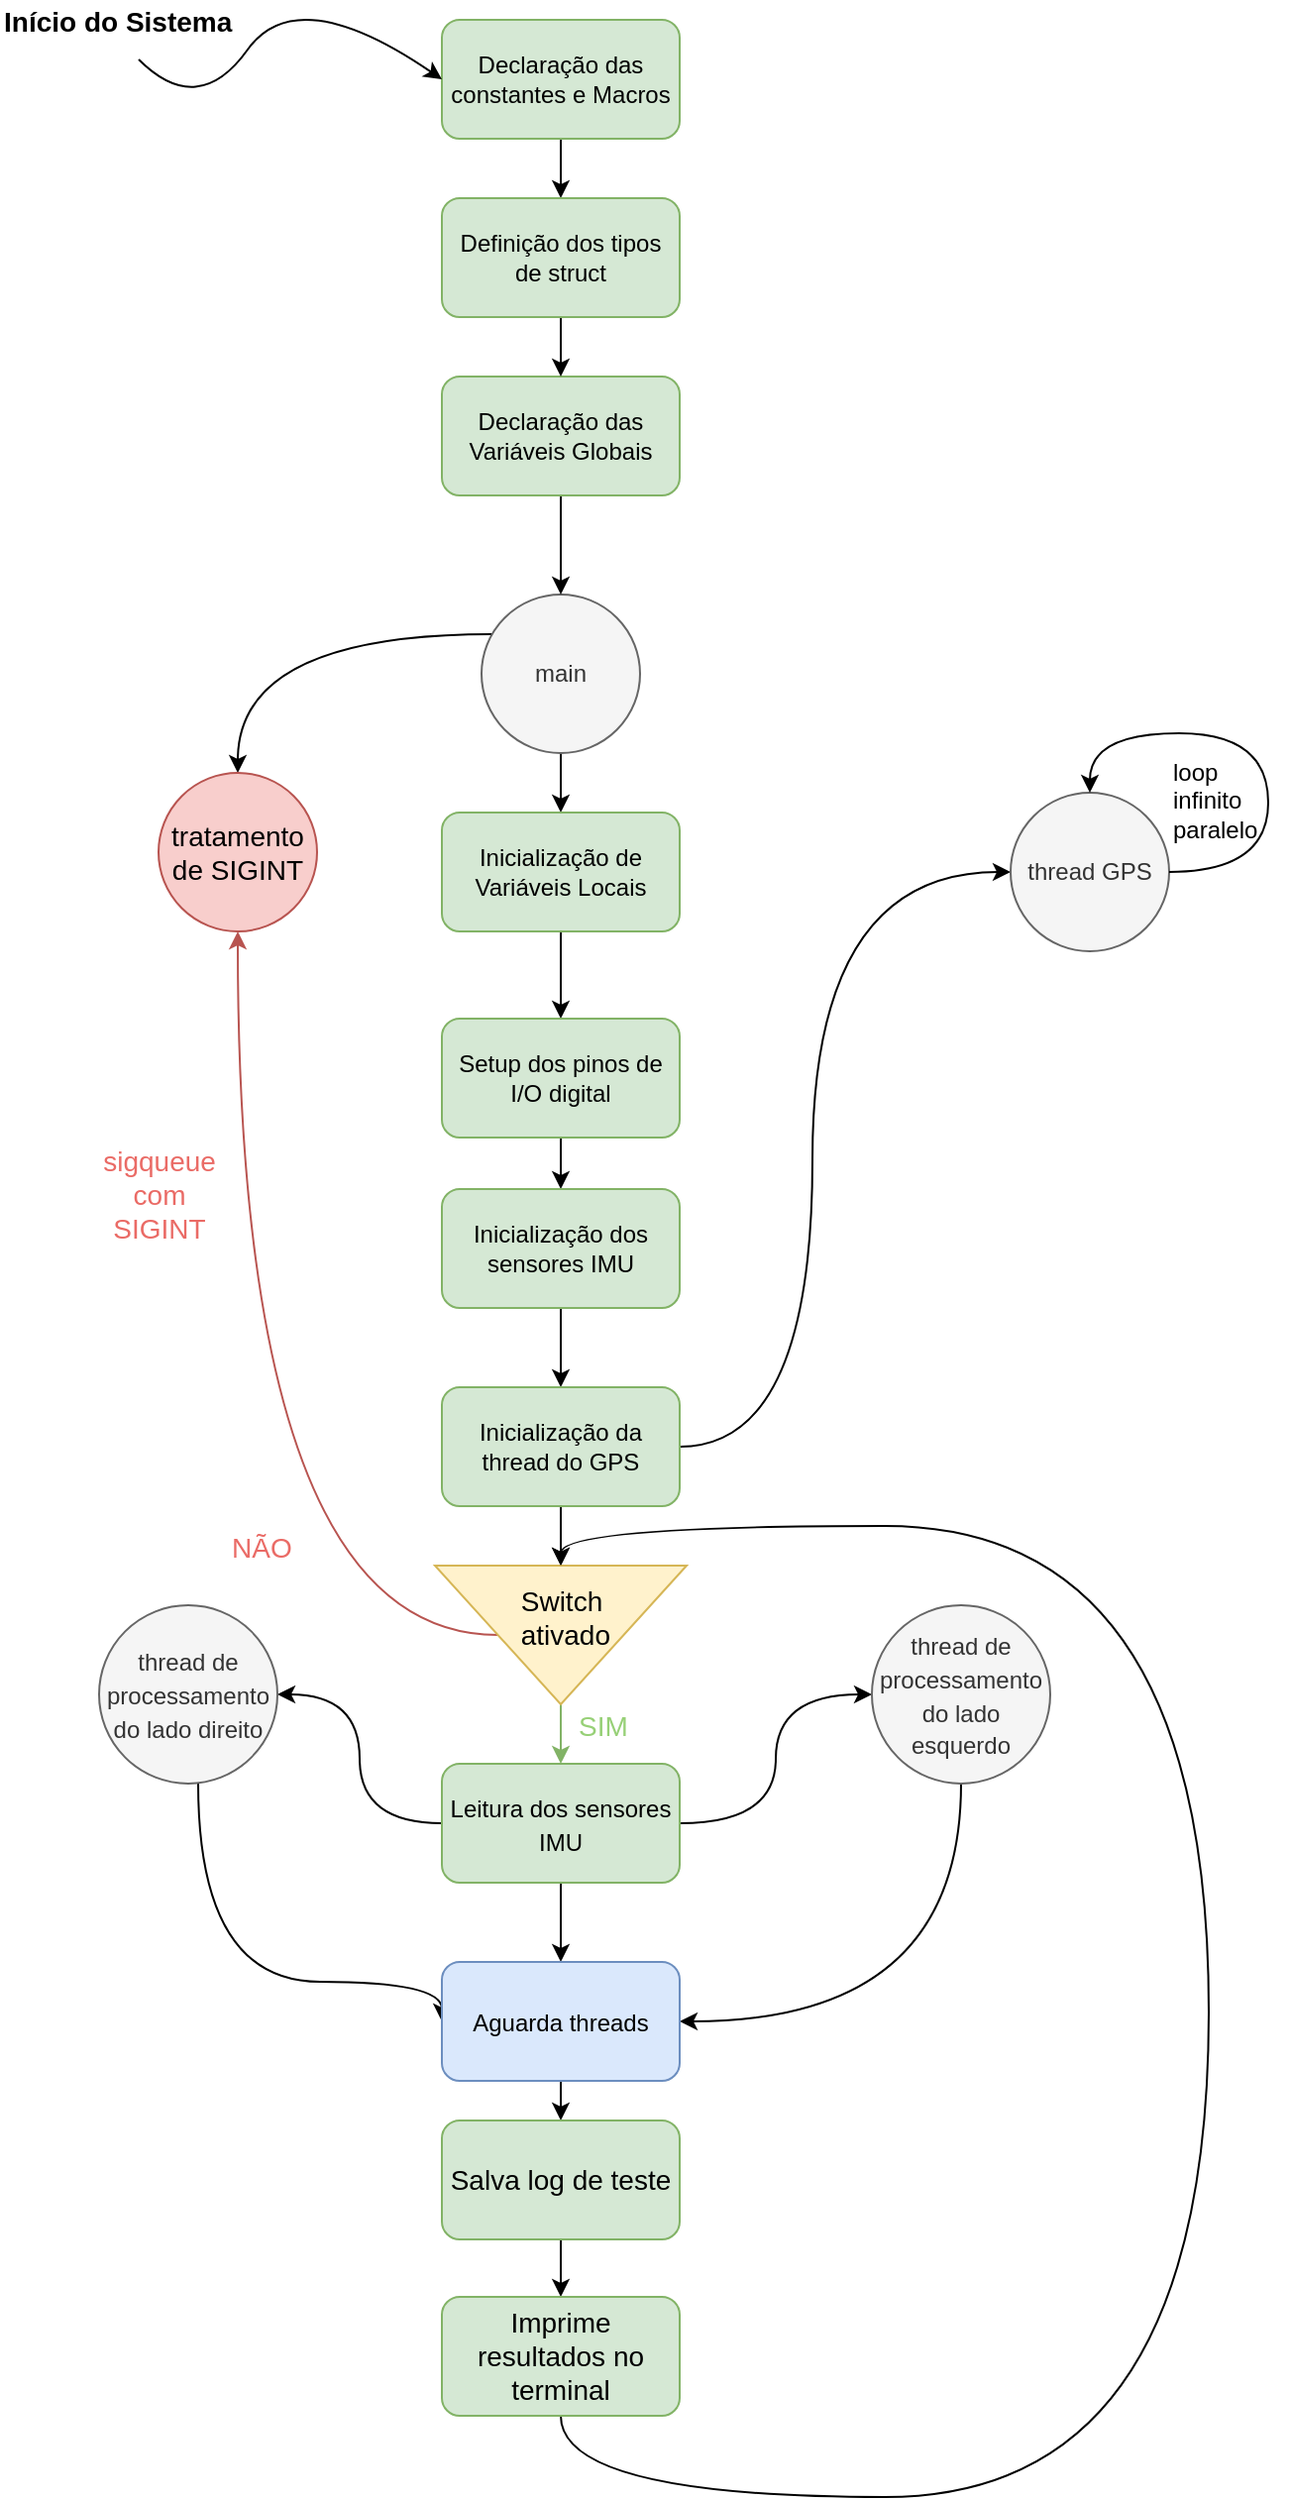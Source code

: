 <mxfile type="device" version="10.9.4"><diagram id="JsWr3HclpcTaTpQGIi6u" name="Page-1"><mxGraphModel grid="1" dx="868" dy="522" gridSize="10" guides="1" tooltips="1" connect="1" arrows="1" fold="1" page="1" pageScale="1" pageWidth="827" pageHeight="1169" math="0" shadow="0"><root><mxCell id="0"/><mxCell id="1" parent="0"/><mxCell id="GKowNauehSHw6RDtVbc1-11" value="" parent="1" style="edgeStyle=orthogonalEdgeStyle;rounded=0;orthogonalLoop=1;jettySize=auto;html=1;" edge="1" source="GKowNauehSHw6RDtVbc1-2" target="GKowNauehSHw6RDtVbc1-9"><mxGeometry as="geometry" relative="1"/></mxCell><mxCell id="GKowNauehSHw6RDtVbc1-48" parent="1" style="edgeStyle=orthogonalEdgeStyle;curved=1;orthogonalLoop=1;jettySize=auto;html=1;entryX=0.5;entryY=0;entryDx=0;entryDy=0;fontSize=14;" edge="1" source="GKowNauehSHw6RDtVbc1-2" target="GKowNauehSHw6RDtVbc1-47"><mxGeometry as="geometry" relative="1"><Array as="points"><mxPoint x="250" y="330"/></Array></mxGeometry></mxCell><mxCell id="GKowNauehSHw6RDtVbc1-2" value="main" parent="1" style="ellipse;whiteSpace=wrap;html=1;aspect=fixed;fillColor=#f5f5f5;strokeColor=#666666;fontColor=#333333;" vertex="1"><mxGeometry as="geometry" x="373" y="310" width="80" height="80"/></mxCell><mxCell id="GKowNauehSHw6RDtVbc1-6" value="" parent="1" style="edgeStyle=orthogonalEdgeStyle;rounded=0;orthogonalLoop=1;jettySize=auto;html=1;" edge="1" source="GKowNauehSHw6RDtVbc1-3" target="GKowNauehSHw6RDtVbc1-2"><mxGeometry as="geometry" relative="1"/></mxCell><mxCell id="GKowNauehSHw6RDtVbc1-3" value="Declaração das Variáveis Globais" parent="1" style="rounded=1;whiteSpace=wrap;html=1;fillColor=#d5e8d4;strokeColor=#82b366;" vertex="1"><mxGeometry as="geometry" x="353" y="200" width="120" height="60"/></mxCell><mxCell id="GKowNauehSHw6RDtVbc1-8" value="" parent="1" style="edgeStyle=orthogonalEdgeStyle;rounded=0;orthogonalLoop=1;jettySize=auto;html=1;" edge="1" source="GKowNauehSHw6RDtVbc1-4" target="GKowNauehSHw6RDtVbc1-5"><mxGeometry as="geometry" relative="1"/></mxCell><mxCell id="GKowNauehSHw6RDtVbc1-4" value="Declaração das constantes e Macros" parent="1" style="rounded=1;whiteSpace=wrap;html=1;fillColor=#d5e8d4;strokeColor=#82b366;" vertex="1"><mxGeometry as="geometry" x="353" y="20" width="120" height="60"/></mxCell><mxCell id="GKowNauehSHw6RDtVbc1-7" value="" parent="1" style="edgeStyle=orthogonalEdgeStyle;rounded=0;orthogonalLoop=1;jettySize=auto;html=1;" edge="1" source="GKowNauehSHw6RDtVbc1-5" target="GKowNauehSHw6RDtVbc1-3"><mxGeometry as="geometry" relative="1"/></mxCell><mxCell id="GKowNauehSHw6RDtVbc1-5" value="Definição dos tipos de struct" parent="1" style="rounded=1;whiteSpace=wrap;html=1;fillColor=#d5e8d4;strokeColor=#82b366;" vertex="1"><mxGeometry as="geometry" x="353" y="110" width="120" height="60"/></mxCell><mxCell id="GKowNauehSHw6RDtVbc1-13" value="" parent="1" style="edgeStyle=orthogonalEdgeStyle;rounded=0;orthogonalLoop=1;jettySize=auto;html=1;" edge="1" source="GKowNauehSHw6RDtVbc1-9" target="GKowNauehSHw6RDtVbc1-12"><mxGeometry as="geometry" relative="1"/></mxCell><mxCell id="GKowNauehSHw6RDtVbc1-9" value="Inicialização de Variáveis Locais" parent="1" style="rounded=1;whiteSpace=wrap;html=1;fillColor=#d5e8d4;strokeColor=#82b366;" vertex="1"><mxGeometry as="geometry" x="353" y="420" width="120" height="60"/></mxCell><mxCell id="GKowNauehSHw6RDtVbc1-15" value="" parent="1" style="edgeStyle=orthogonalEdgeStyle;rounded=0;orthogonalLoop=1;jettySize=auto;html=1;" edge="1" source="GKowNauehSHw6RDtVbc1-12" target="GKowNauehSHw6RDtVbc1-14"><mxGeometry as="geometry" relative="1"/></mxCell><mxCell id="GKowNauehSHw6RDtVbc1-12" value="Setup dos pinos de I/O digital" parent="1" style="rounded=1;whiteSpace=wrap;html=1;fillColor=#d5e8d4;strokeColor=#82b366;" vertex="1"><mxGeometry as="geometry" x="353" y="524" width="120" height="60"/></mxCell><mxCell id="GKowNauehSHw6RDtVbc1-18" value="" parent="1" style="edgeStyle=orthogonalEdgeStyle;rounded=0;orthogonalLoop=1;jettySize=auto;html=1;" edge="1" source="GKowNauehSHw6RDtVbc1-14" target="GKowNauehSHw6RDtVbc1-16"><mxGeometry as="geometry" relative="1"/></mxCell><mxCell id="GKowNauehSHw6RDtVbc1-14" value="Inicialização dos sensores IMU" parent="1" style="rounded=1;whiteSpace=wrap;html=1;fillColor=#d5e8d4;strokeColor=#82b366;" vertex="1"><mxGeometry as="geometry" x="353" y="610" width="120" height="60"/></mxCell><mxCell id="GKowNauehSHw6RDtVbc1-19" parent="1" style="edgeStyle=orthogonalEdgeStyle;orthogonalLoop=1;jettySize=auto;html=1;exitX=1;exitY=0.5;exitDx=0;exitDy=0;entryX=0;entryY=0.5;entryDx=0;entryDy=0;curved=1;" edge="1" source="GKowNauehSHw6RDtVbc1-16" target="GKowNauehSHw6RDtVbc1-17"><mxGeometry as="geometry" relative="1"><Array as="points"><mxPoint x="540" y="740"/><mxPoint x="540" y="450"/></Array></mxGeometry></mxCell><mxCell id="GKowNauehSHw6RDtVbc1-44" value="" parent="1" style="edgeStyle=orthogonalEdgeStyle;curved=1;orthogonalLoop=1;jettySize=auto;html=1;fontSize=14;" edge="1" source="GKowNauehSHw6RDtVbc1-16" target="GKowNauehSHw6RDtVbc1-43"><mxGeometry as="geometry" relative="1"/></mxCell><mxCell id="GKowNauehSHw6RDtVbc1-16" value="Inicialização da thread do GPS" parent="1" style="rounded=1;whiteSpace=wrap;html=1;fillColor=#d5e8d4;strokeColor=#82b366;" vertex="1"><mxGeometry as="geometry" x="353" y="710" width="120" height="60"/></mxCell><mxCell id="GKowNauehSHw6RDtVbc1-17" value="thread GPS" parent="1" style="ellipse;whiteSpace=wrap;html=1;aspect=fixed;fillColor=#f5f5f5;strokeColor=#666666;fontColor=#333333;" vertex="1"><mxGeometry as="geometry" x="640" y="410" width="80" height="80"/></mxCell><mxCell id="GKowNauehSHw6RDtVbc1-21" parent="1" style="edgeStyle=orthogonalEdgeStyle;curved=1;orthogonalLoop=1;jettySize=auto;html=1;exitX=1;exitY=0.5;exitDx=0;exitDy=0;entryX=0.5;entryY=0;entryDx=0;entryDy=0;" edge="1" source="GKowNauehSHw6RDtVbc1-17" target="GKowNauehSHw6RDtVbc1-17"><mxGeometry as="geometry" relative="1"><Array as="points"><mxPoint x="770" y="450"/><mxPoint x="770" y="380"/><mxPoint x="680" y="380"/></Array></mxGeometry></mxCell><mxCell id="GKowNauehSHw6RDtVbc1-22" value="loop&lt;br&gt;infinito&lt;br&gt;paralelo" parent="1" style="text;html=1;resizable=0;points=[];autosize=1;align=left;verticalAlign=top;spacingTop=-4;" vertex="1"><mxGeometry as="geometry" x="720" y="390" width="60" height="40"/></mxCell><mxCell id="GKowNauehSHw6RDtVbc1-24" value="" parent="1" style="curved=1;endArrow=classic;html=1;entryX=0;entryY=0.5;entryDx=0;entryDy=0;" edge="1" target="GKowNauehSHw6RDtVbc1-4"><mxGeometry as="geometry" width="50" height="50" relative="1"><mxPoint as="sourcePoint" x="200" y="40"/><mxPoint as="targetPoint" x="210" y="10"/><Array as="points"><mxPoint x="230" y="70"/><mxPoint x="280"/></Array></mxGeometry></mxCell><mxCell id="GKowNauehSHw6RDtVbc1-26" value="Início do Sistema" parent="1" style="text;html=1;resizable=0;points=[];autosize=1;align=left;verticalAlign=top;spacingTop=-4;strokeWidth=20;rounded=0;fontStyle=1;fontSize=14;" vertex="1"><mxGeometry as="geometry" x="130" y="10" width="110" height="20"/></mxCell><mxCell id="GKowNauehSHw6RDtVbc1-35" parent="1" style="edgeStyle=orthogonalEdgeStyle;curved=1;orthogonalLoop=1;jettySize=auto;html=1;exitX=1;exitY=0.5;exitDx=0;exitDy=0;entryX=0;entryY=0.5;entryDx=0;entryDy=0;fontSize=14;" edge="1" source="GKowNauehSHw6RDtVbc1-29" target="GKowNauehSHw6RDtVbc1-31"><mxGeometry as="geometry" relative="1"/></mxCell><mxCell id="GKowNauehSHw6RDtVbc1-36" parent="1" style="edgeStyle=orthogonalEdgeStyle;curved=1;orthogonalLoop=1;jettySize=auto;html=1;exitX=0;exitY=0.5;exitDx=0;exitDy=0;entryX=1;entryY=0.5;entryDx=0;entryDy=0;fontSize=14;" edge="1" source="GKowNauehSHw6RDtVbc1-29" target="GKowNauehSHw6RDtVbc1-30"><mxGeometry as="geometry" relative="1"/></mxCell><mxCell id="GKowNauehSHw6RDtVbc1-40" value="" parent="1" style="edgeStyle=orthogonalEdgeStyle;curved=1;orthogonalLoop=1;jettySize=auto;html=1;fontSize=14;" edge="1" source="GKowNauehSHw6RDtVbc1-29" target="GKowNauehSHw6RDtVbc1-37"><mxGeometry as="geometry" relative="1"/></mxCell><mxCell id="GKowNauehSHw6RDtVbc1-29" value="&lt;font style=&quot;font-size: 12px&quot;&gt;Leitura dos sensores IMU&lt;/font&gt;" parent="1" style="rounded=1;whiteSpace=wrap;html=1;strokeWidth=1;fontSize=14;fillColor=#d5e8d4;strokeColor=#82b366;" vertex="1"><mxGeometry as="geometry" x="353" y="900" width="120" height="60"/></mxCell><mxCell id="GKowNauehSHw6RDtVbc1-39" parent="1" style="edgeStyle=orthogonalEdgeStyle;curved=1;orthogonalLoop=1;jettySize=auto;html=1;entryX=0;entryY=0.5;entryDx=0;entryDy=0;fontSize=14;" edge="1" source="GKowNauehSHw6RDtVbc1-30" target="GKowNauehSHw6RDtVbc1-37"><mxGeometry as="geometry" relative="1"><Array as="points"><mxPoint x="230" y="1010"/></Array></mxGeometry></mxCell><mxCell id="GKowNauehSHw6RDtVbc1-30" value="&lt;font style=&quot;font-size: 12px&quot;&gt;thread de processamento do lado direito&lt;/font&gt;" parent="1" style="ellipse;whiteSpace=wrap;html=1;aspect=fixed;rounded=0;strokeWidth=1;fontSize=14;fillColor=#f5f5f5;strokeColor=#666666;fontColor=#333333;" vertex="1"><mxGeometry as="geometry" x="180" y="820" width="90" height="90"/></mxCell><mxCell id="GKowNauehSHw6RDtVbc1-38" parent="1" style="edgeStyle=orthogonalEdgeStyle;curved=1;orthogonalLoop=1;jettySize=auto;html=1;exitX=0.5;exitY=1;exitDx=0;exitDy=0;entryX=1;entryY=0.5;entryDx=0;entryDy=0;fontSize=14;" edge="1" source="GKowNauehSHw6RDtVbc1-31" target="GKowNauehSHw6RDtVbc1-37"><mxGeometry as="geometry" relative="1"/></mxCell><mxCell id="GKowNauehSHw6RDtVbc1-31" value="&lt;font style=&quot;font-size: 12px&quot;&gt;thread de processamento do lado esquerdo&lt;/font&gt;" parent="1" style="ellipse;whiteSpace=wrap;html=1;aspect=fixed;rounded=0;strokeWidth=1;fontSize=14;fillColor=#f5f5f5;strokeColor=#666666;fontColor=#333333;" vertex="1"><mxGeometry as="geometry" x="570" y="820" width="90" height="90"/></mxCell><mxCell id="GKowNauehSHw6RDtVbc1-51" value="" parent="1" style="edgeStyle=orthogonalEdgeStyle;curved=1;orthogonalLoop=1;jettySize=auto;html=1;fontSize=14;" edge="1" source="GKowNauehSHw6RDtVbc1-37" target="GKowNauehSHw6RDtVbc1-49"><mxGeometry as="geometry" relative="1"/></mxCell><mxCell id="GKowNauehSHw6RDtVbc1-37" value="&lt;font style=&quot;font-size: 12px&quot;&gt;Aguarda threads&lt;/font&gt;" parent="1" style="rounded=1;whiteSpace=wrap;html=1;strokeWidth=1;fontSize=14;fillColor=#dae8fc;strokeColor=#6c8ebf;" vertex="1"><mxGeometry as="geometry" x="353" y="1000" width="120" height="60"/></mxCell><mxCell id="GKowNauehSHw6RDtVbc1-45" value="" parent="1" style="edgeStyle=orthogonalEdgeStyle;curved=1;orthogonalLoop=1;jettySize=auto;html=1;fontSize=14;fillColor=#d5e8d4;strokeColor=#82b366;" edge="1" source="GKowNauehSHw6RDtVbc1-43" target="GKowNauehSHw6RDtVbc1-29"><mxGeometry as="geometry" relative="1"/></mxCell><mxCell id="GKowNauehSHw6RDtVbc1-54" parent="1" style="edgeStyle=orthogonalEdgeStyle;curved=1;orthogonalLoop=1;jettySize=auto;html=1;exitX=0.5;exitY=1;exitDx=0;exitDy=0;fontSize=14;fillColor=#f8cecc;strokeColor=#b85450;" edge="1" source="GKowNauehSHw6RDtVbc1-43" target="GKowNauehSHw6RDtVbc1-47"><mxGeometry as="geometry" relative="1"/></mxCell><mxCell id="GKowNauehSHw6RDtVbc1-43" value="Switch&lt;br&gt;&amp;nbsp;ativado&lt;br&gt;&amp;nbsp;" parent="1" style="triangle;whiteSpace=wrap;html=1;rounded=0;strokeWidth=1;fontSize=14;direction=south;fillColor=#fff2cc;strokeColor=#d6b656;" vertex="1"><mxGeometry as="geometry" x="349.5" y="800" width="127" height="70"/></mxCell><mxCell id="GKowNauehSHw6RDtVbc1-47" value="tratamento de SIGINT" parent="1" style="ellipse;whiteSpace=wrap;html=1;aspect=fixed;rounded=0;strokeWidth=1;fontSize=14;fillColor=#f8cecc;strokeColor=#b85450;" vertex="1"><mxGeometry as="geometry" x="210" y="400" width="80" height="80"/></mxCell><mxCell id="GKowNauehSHw6RDtVbc1-52" value="" parent="1" style="edgeStyle=orthogonalEdgeStyle;curved=1;orthogonalLoop=1;jettySize=auto;html=1;fontSize=14;" edge="1" source="GKowNauehSHw6RDtVbc1-49" target="GKowNauehSHw6RDtVbc1-50"><mxGeometry as="geometry" relative="1"/></mxCell><mxCell id="GKowNauehSHw6RDtVbc1-49" value="Salva log de teste" parent="1" style="rounded=1;whiteSpace=wrap;html=1;strokeWidth=1;fontSize=14;fillColor=#d5e8d4;strokeColor=#82b366;" vertex="1"><mxGeometry as="geometry" x="353" y="1080" width="120" height="60"/></mxCell><mxCell id="GKowNauehSHw6RDtVbc1-58" parent="1" style="edgeStyle=orthogonalEdgeStyle;curved=1;orthogonalLoop=1;jettySize=auto;html=1;exitX=0.5;exitY=1;exitDx=0;exitDy=0;entryX=0;entryY=0.5;entryDx=0;entryDy=0;fontSize=14;fontColor=#EA6B66;" edge="1" source="GKowNauehSHw6RDtVbc1-50" target="GKowNauehSHw6RDtVbc1-43"><mxGeometry as="geometry" relative="1"><Array as="points"><mxPoint x="413" y="1270"/><mxPoint x="740" y="1270"/><mxPoint x="740" y="780"/><mxPoint x="413" y="780"/></Array></mxGeometry></mxCell><mxCell id="GKowNauehSHw6RDtVbc1-50" value="Imprime resultados no terminal" parent="1" style="rounded=1;whiteSpace=wrap;html=1;strokeWidth=1;fontSize=14;fillColor=#d5e8d4;strokeColor=#82b366;" vertex="1"><mxGeometry as="geometry" x="353" y="1169" width="120" height="60"/></mxCell><mxCell id="GKowNauehSHw6RDtVbc1-53" value="&lt;font color=&quot;#97d077&quot;&gt;SIM&lt;/font&gt;" parent="1" style="text;html=1;resizable=0;points=[];autosize=1;align=left;verticalAlign=top;spacingTop=-4;fontSize=14;" vertex="1"><mxGeometry as="geometry" x="420" y="870" width="40" height="20"/></mxCell><mxCell id="GKowNauehSHw6RDtVbc1-55" value="&lt;font color=&quot;#ea6b66&quot;&gt;NÃO&lt;/font&gt;" parent="1" style="text;html=1;resizable=0;points=[];autosize=1;align=left;verticalAlign=top;spacingTop=-4;fontSize=14;" vertex="1"><mxGeometry as="geometry" x="245" y="780" width="50" height="20"/></mxCell><mxCell id="GKowNauehSHw6RDtVbc1-56" value="sigqueue&lt;br&gt;com&lt;br&gt;SIGINT" parent="1" style="text;html=1;resizable=0;points=[];autosize=1;align=center;verticalAlign=top;spacingTop=-4;fontSize=14;fontColor=#EA6B66;" vertex="1"><mxGeometry as="geometry" x="175" y="585" width="70" height="50"/></mxCell></root></mxGraphModel></diagram></mxfile>